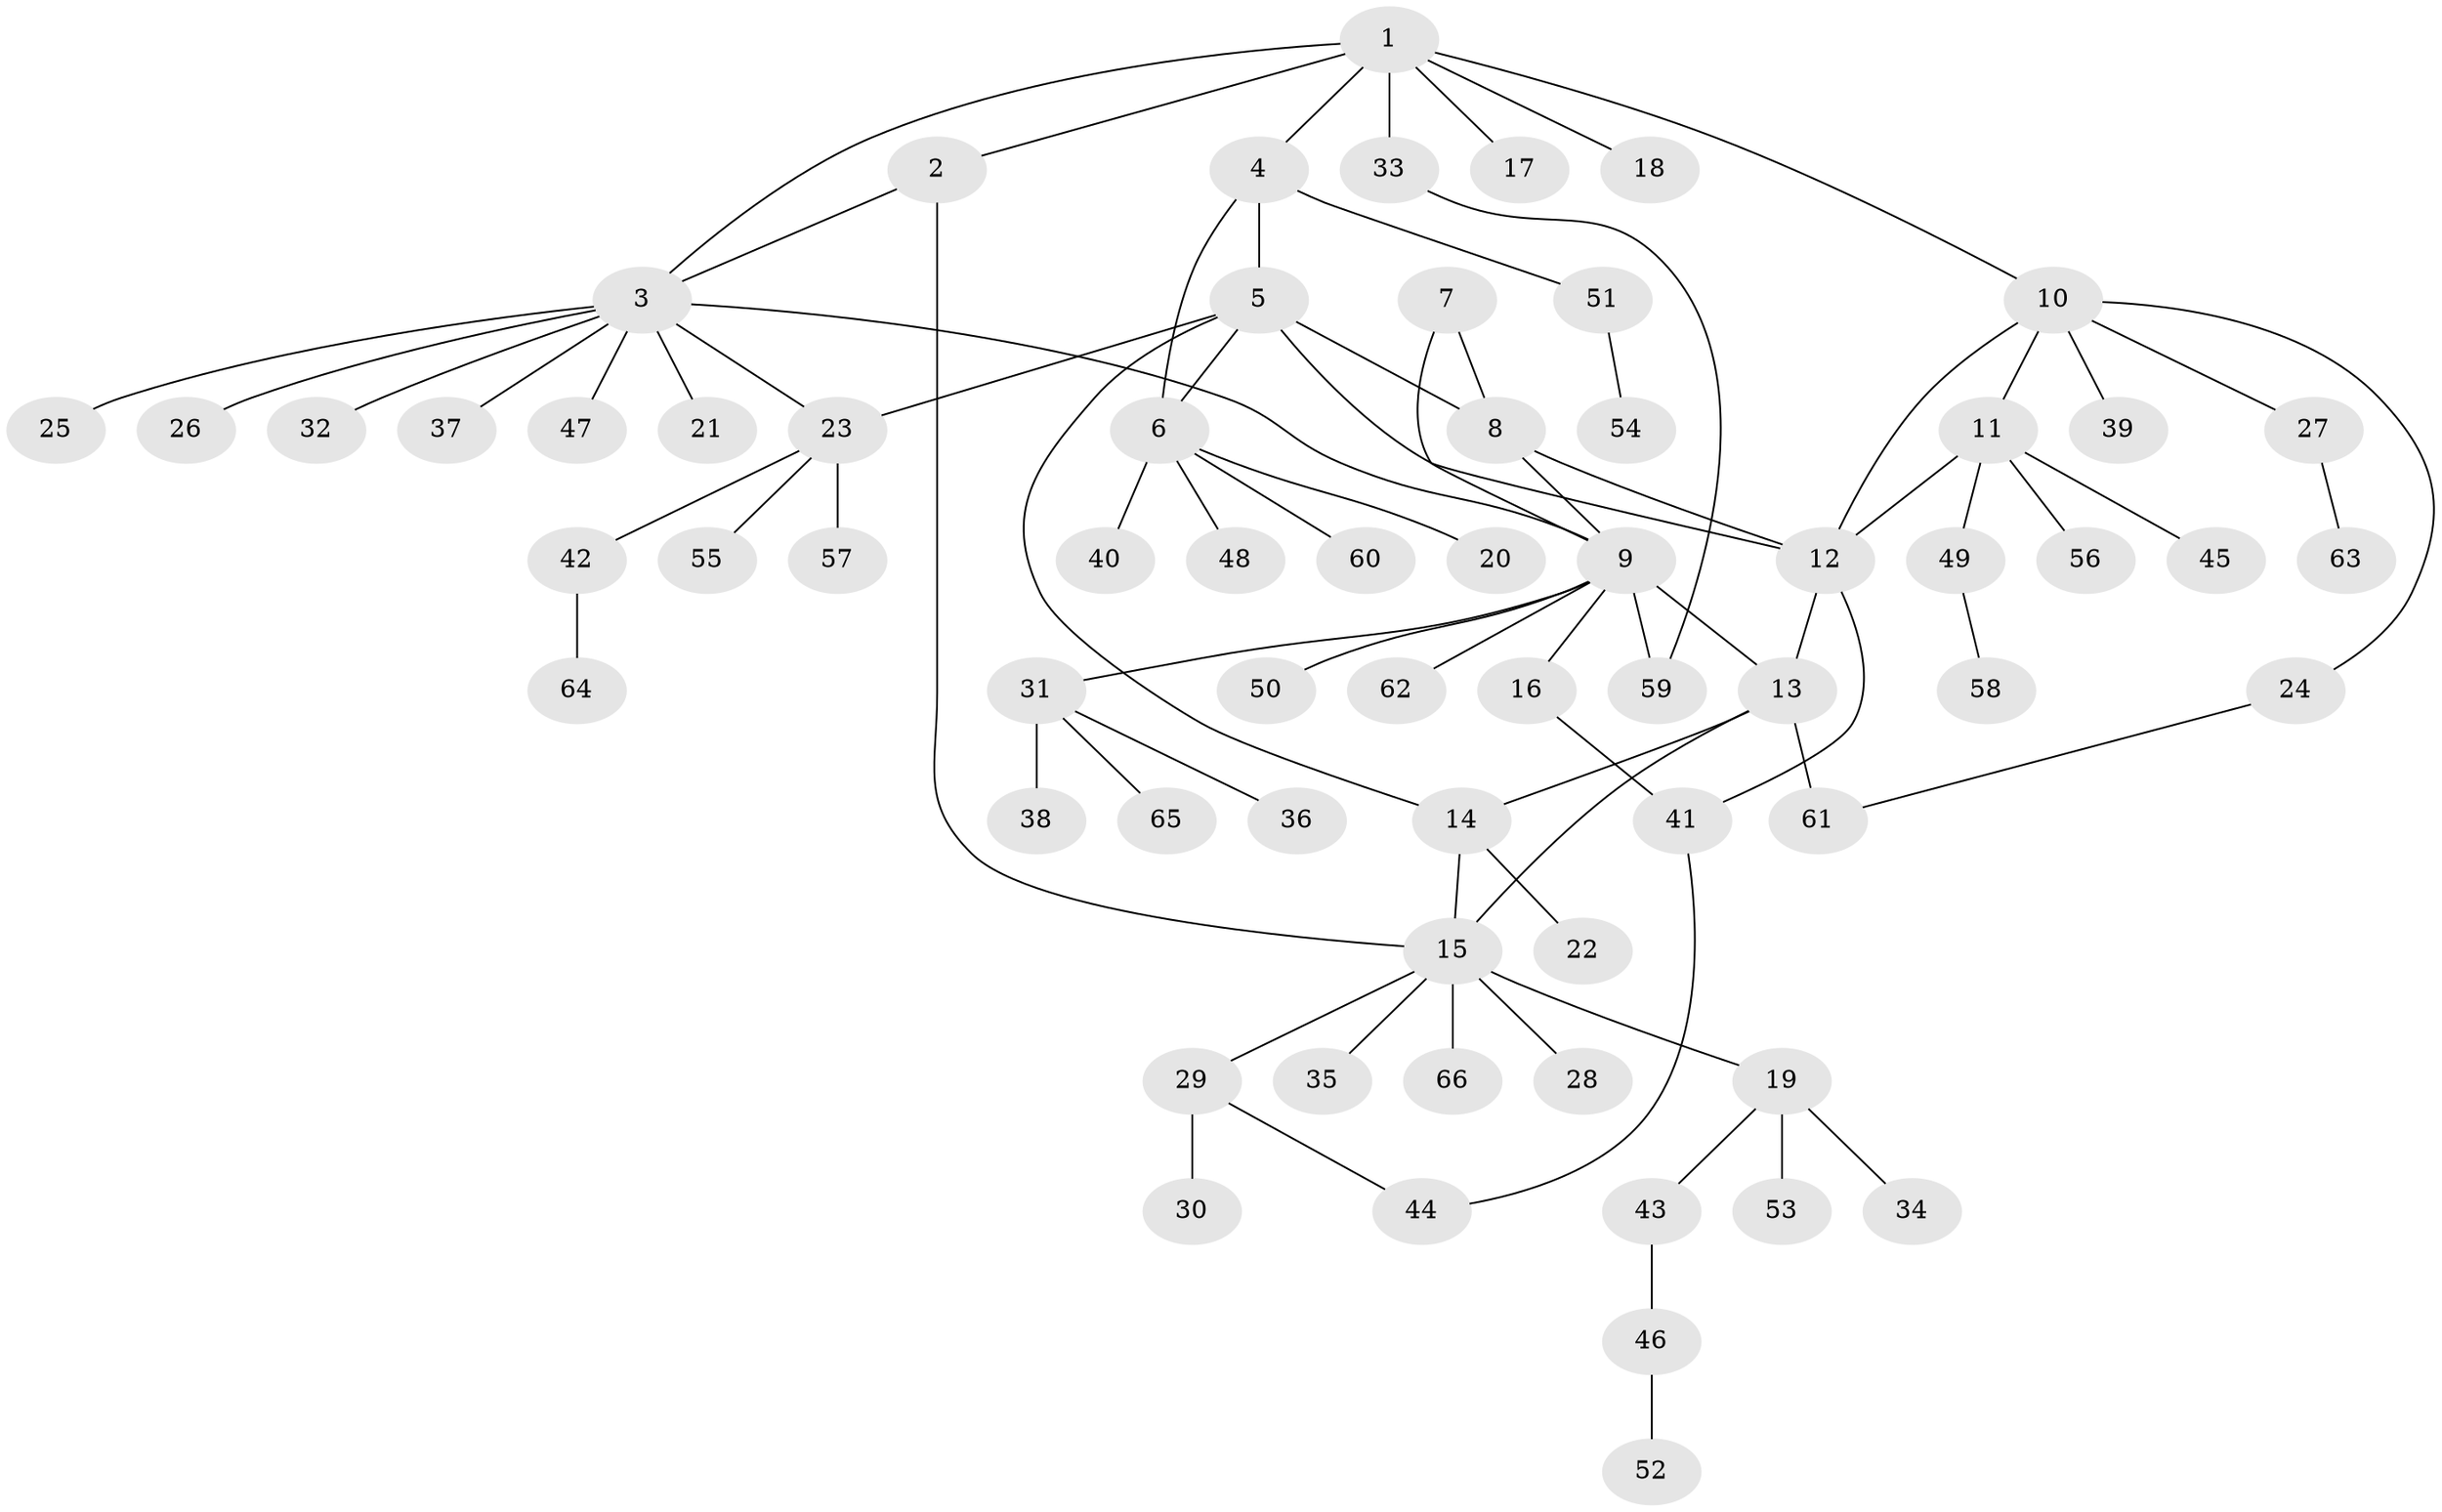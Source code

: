 // coarse degree distribution, {9: 0.0625, 3: 0.125, 5: 0.041666666666666664, 2: 0.14583333333333334, 12: 0.020833333333333332, 6: 0.020833333333333332, 4: 0.020833333333333332, 7: 0.020833333333333332, 1: 0.5416666666666666}
// Generated by graph-tools (version 1.1) at 2025/24/03/03/25 07:24:10]
// undirected, 66 vertices, 81 edges
graph export_dot {
graph [start="1"]
  node [color=gray90,style=filled];
  1;
  2;
  3;
  4;
  5;
  6;
  7;
  8;
  9;
  10;
  11;
  12;
  13;
  14;
  15;
  16;
  17;
  18;
  19;
  20;
  21;
  22;
  23;
  24;
  25;
  26;
  27;
  28;
  29;
  30;
  31;
  32;
  33;
  34;
  35;
  36;
  37;
  38;
  39;
  40;
  41;
  42;
  43;
  44;
  45;
  46;
  47;
  48;
  49;
  50;
  51;
  52;
  53;
  54;
  55;
  56;
  57;
  58;
  59;
  60;
  61;
  62;
  63;
  64;
  65;
  66;
  1 -- 2;
  1 -- 3;
  1 -- 4;
  1 -- 10;
  1 -- 17;
  1 -- 18;
  1 -- 33;
  2 -- 3;
  2 -- 15;
  3 -- 9;
  3 -- 21;
  3 -- 23;
  3 -- 25;
  3 -- 26;
  3 -- 32;
  3 -- 37;
  3 -- 47;
  4 -- 5;
  4 -- 6;
  4 -- 51;
  5 -- 6;
  5 -- 8;
  5 -- 12;
  5 -- 14;
  5 -- 23;
  6 -- 20;
  6 -- 40;
  6 -- 48;
  6 -- 60;
  7 -- 8;
  7 -- 9;
  8 -- 9;
  8 -- 12;
  9 -- 13;
  9 -- 16;
  9 -- 31;
  9 -- 50;
  9 -- 59;
  9 -- 62;
  10 -- 11;
  10 -- 12;
  10 -- 24;
  10 -- 27;
  10 -- 39;
  11 -- 12;
  11 -- 45;
  11 -- 49;
  11 -- 56;
  12 -- 13;
  12 -- 41;
  13 -- 14;
  13 -- 15;
  13 -- 61;
  14 -- 15;
  14 -- 22;
  15 -- 19;
  15 -- 28;
  15 -- 29;
  15 -- 35;
  15 -- 66;
  16 -- 41;
  19 -- 34;
  19 -- 43;
  19 -- 53;
  23 -- 42;
  23 -- 55;
  23 -- 57;
  24 -- 61;
  27 -- 63;
  29 -- 30;
  29 -- 44;
  31 -- 36;
  31 -- 38;
  31 -- 65;
  33 -- 59;
  41 -- 44;
  42 -- 64;
  43 -- 46;
  46 -- 52;
  49 -- 58;
  51 -- 54;
}
